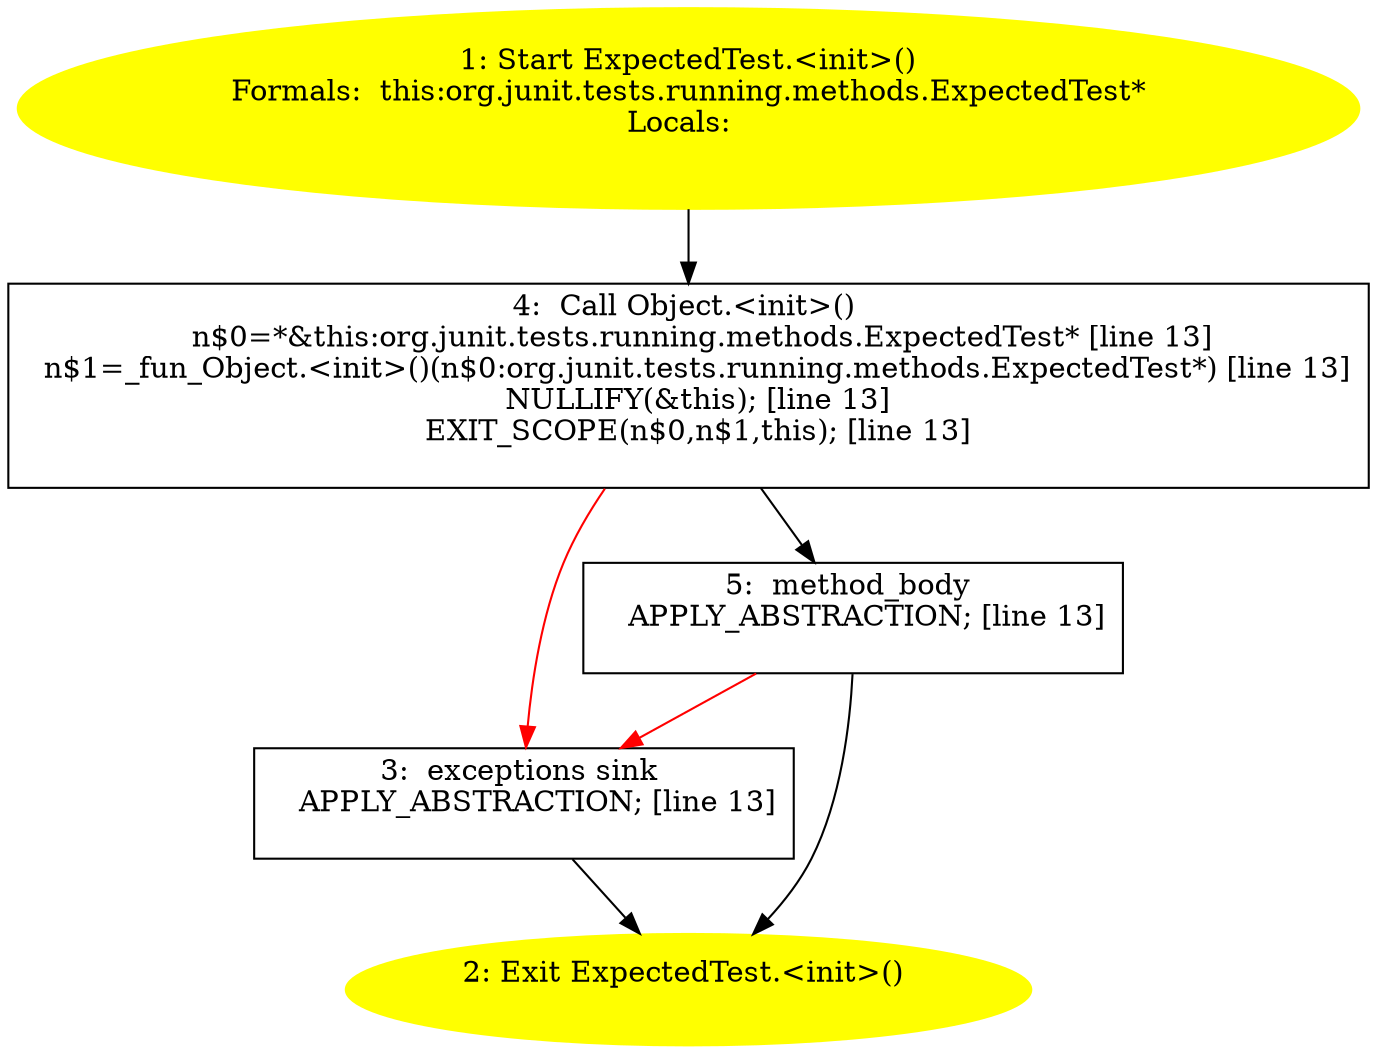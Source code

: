 /* @generated */
digraph cfg {
"org.junit.tests.running.methods.ExpectedTest.<init>().1ca1d0f4d512651b41577a81083aaf0b_1" [label="1: Start ExpectedTest.<init>()\nFormals:  this:org.junit.tests.running.methods.ExpectedTest*\nLocals:  \n  " color=yellow style=filled]
	

	 "org.junit.tests.running.methods.ExpectedTest.<init>().1ca1d0f4d512651b41577a81083aaf0b_1" -> "org.junit.tests.running.methods.ExpectedTest.<init>().1ca1d0f4d512651b41577a81083aaf0b_4" ;
"org.junit.tests.running.methods.ExpectedTest.<init>().1ca1d0f4d512651b41577a81083aaf0b_2" [label="2: Exit ExpectedTest.<init>() \n  " color=yellow style=filled]
	

"org.junit.tests.running.methods.ExpectedTest.<init>().1ca1d0f4d512651b41577a81083aaf0b_3" [label="3:  exceptions sink \n   APPLY_ABSTRACTION; [line 13]\n " shape="box"]
	

	 "org.junit.tests.running.methods.ExpectedTest.<init>().1ca1d0f4d512651b41577a81083aaf0b_3" -> "org.junit.tests.running.methods.ExpectedTest.<init>().1ca1d0f4d512651b41577a81083aaf0b_2" ;
"org.junit.tests.running.methods.ExpectedTest.<init>().1ca1d0f4d512651b41577a81083aaf0b_4" [label="4:  Call Object.<init>() \n   n$0=*&this:org.junit.tests.running.methods.ExpectedTest* [line 13]\n  n$1=_fun_Object.<init>()(n$0:org.junit.tests.running.methods.ExpectedTest*) [line 13]\n  NULLIFY(&this); [line 13]\n  EXIT_SCOPE(n$0,n$1,this); [line 13]\n " shape="box"]
	

	 "org.junit.tests.running.methods.ExpectedTest.<init>().1ca1d0f4d512651b41577a81083aaf0b_4" -> "org.junit.tests.running.methods.ExpectedTest.<init>().1ca1d0f4d512651b41577a81083aaf0b_5" ;
	 "org.junit.tests.running.methods.ExpectedTest.<init>().1ca1d0f4d512651b41577a81083aaf0b_4" -> "org.junit.tests.running.methods.ExpectedTest.<init>().1ca1d0f4d512651b41577a81083aaf0b_3" [color="red" ];
"org.junit.tests.running.methods.ExpectedTest.<init>().1ca1d0f4d512651b41577a81083aaf0b_5" [label="5:  method_body \n   APPLY_ABSTRACTION; [line 13]\n " shape="box"]
	

	 "org.junit.tests.running.methods.ExpectedTest.<init>().1ca1d0f4d512651b41577a81083aaf0b_5" -> "org.junit.tests.running.methods.ExpectedTest.<init>().1ca1d0f4d512651b41577a81083aaf0b_2" ;
	 "org.junit.tests.running.methods.ExpectedTest.<init>().1ca1d0f4d512651b41577a81083aaf0b_5" -> "org.junit.tests.running.methods.ExpectedTest.<init>().1ca1d0f4d512651b41577a81083aaf0b_3" [color="red" ];
}
